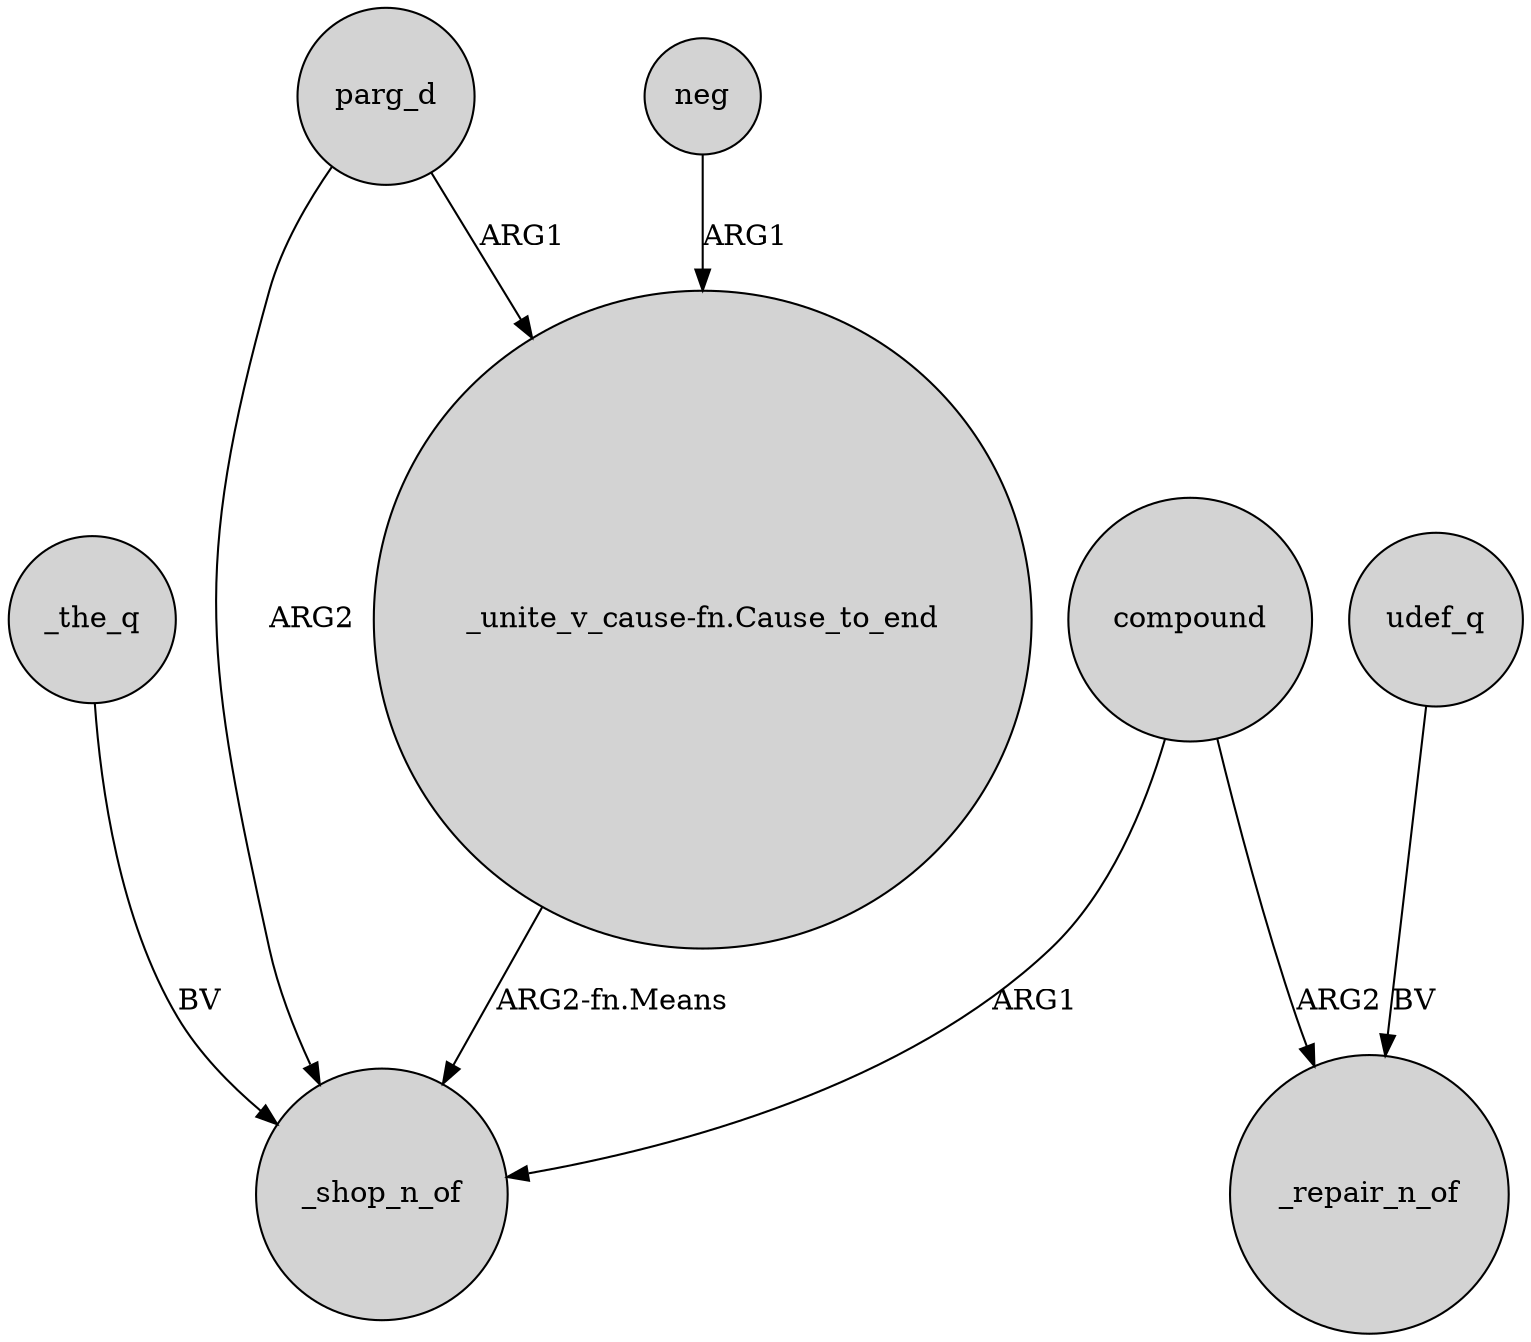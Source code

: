 digraph {
	node [shape=circle style=filled]
	_the_q -> _shop_n_of [label=BV]
	udef_q -> _repair_n_of [label=BV]
	"_unite_v_cause-fn.Cause_to_end" -> _shop_n_of [label="ARG2-fn.Means"]
	compound -> _shop_n_of [label=ARG1]
	parg_d -> "_unite_v_cause-fn.Cause_to_end" [label=ARG1]
	compound -> _repair_n_of [label=ARG2]
	parg_d -> _shop_n_of [label=ARG2]
	neg -> "_unite_v_cause-fn.Cause_to_end" [label=ARG1]
}
